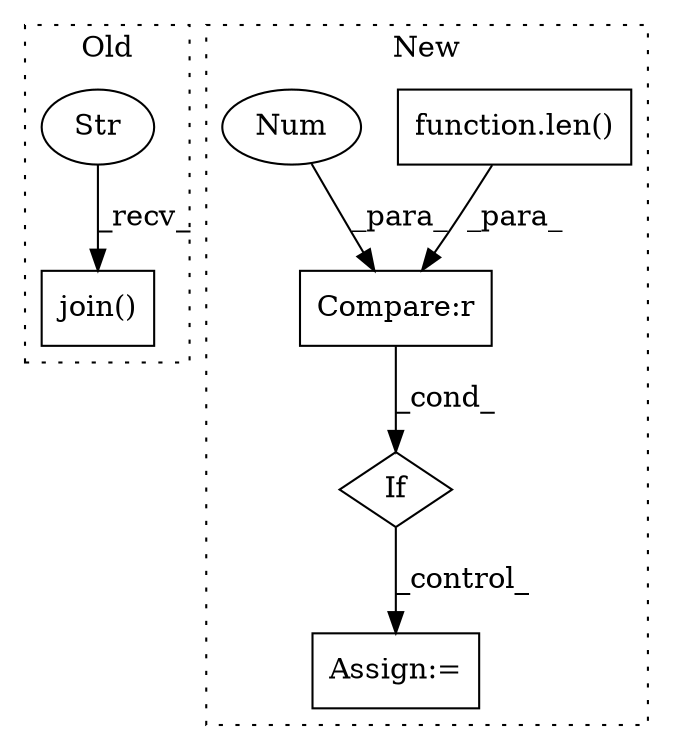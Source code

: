 digraph G {
subgraph cluster0 {
1 [label="join()" a="75" s="4254,4274" l="9,1" shape="box"];
7 [label="Str" a="66" s="4254" l="3" shape="ellipse"];
label = "Old";
style="dotted";
}
subgraph cluster1 {
2 [label="function.len()" a="75" s="4244,4259" l="4,1" shape="box"];
3 [label="Compare:r" a="40" s="4244" l="20" shape="box"];
4 [label="Num" a="76" s="4263" l="1" shape="ellipse"];
5 [label="If" a="96" s="4241" l="3" shape="diamond"];
6 [label="Assign:=" a="68" s="4552" l="3" shape="box"];
label = "New";
style="dotted";
}
2 -> 3 [label="_para_"];
3 -> 5 [label="_cond_"];
4 -> 3 [label="_para_"];
5 -> 6 [label="_control_"];
7 -> 1 [label="_recv_"];
}